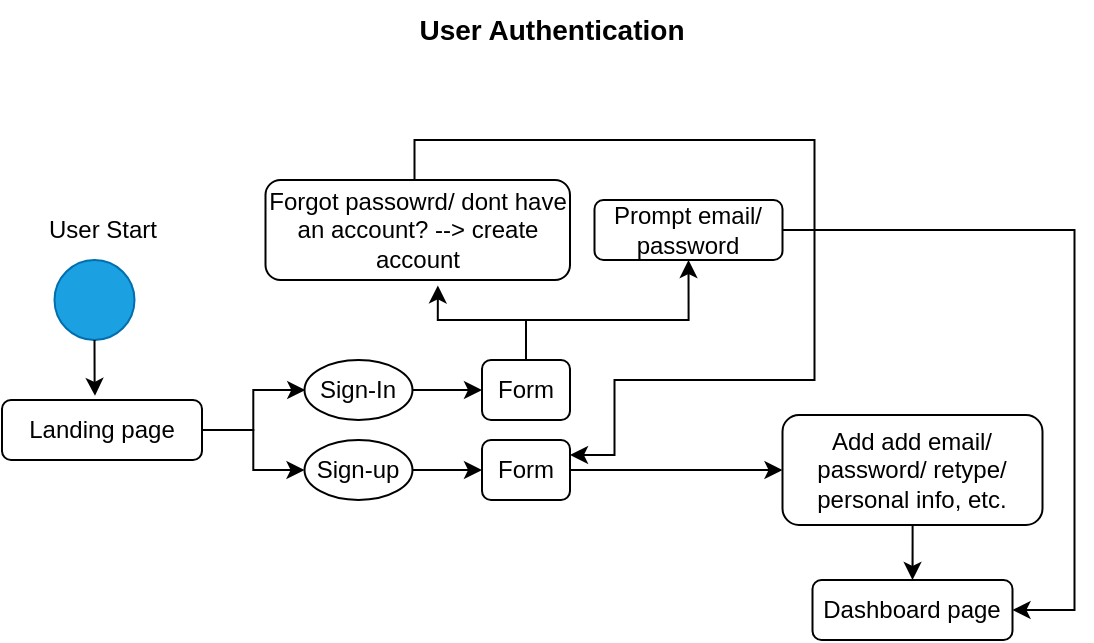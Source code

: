 <mxfile version="26.0.10" pages="4">
  <diagram id="DBYNxb3JSRHo5_lxv5Yp" name="User Authentication">
    <mxGraphModel grid="1" page="1" gridSize="10" guides="1" tooltips="1" connect="1" arrows="1" fold="1" pageScale="1" pageWidth="850" pageHeight="1100" math="0" shadow="0">
      <root>
        <mxCell id="0" />
        <mxCell id="1" parent="0" />
        <mxCell id="duYXOOo8xtqqBxTqv4lX-18" value="" style="ellipse;whiteSpace=wrap;html=1;fillColor=#1ba1e2;fontColor=#ffffff;strokeColor=#006EAF;" vertex="1" parent="1">
          <mxGeometry x="226.25" y="230" width="40" height="40" as="geometry" />
        </mxCell>
        <mxCell id="duYXOOo8xtqqBxTqv4lX-19" value="User Start" style="text;html=1;align=center;verticalAlign=middle;resizable=0;points=[];autosize=1;strokeColor=none;fillColor=none;" vertex="1" parent="1">
          <mxGeometry x="210" y="200" width="80" height="30" as="geometry" />
        </mxCell>
        <mxCell id="duYXOOo8xtqqBxTqv4lX-26" style="edgeStyle=orthogonalEdgeStyle;rounded=0;orthogonalLoop=1;jettySize=auto;html=1;entryX=0;entryY=0.5;entryDx=0;entryDy=0;" edge="1" parent="1" source="duYXOOo8xtqqBxTqv4lX-20" target="duYXOOo8xtqqBxTqv4lX-24">
          <mxGeometry relative="1" as="geometry" />
        </mxCell>
        <mxCell id="duYXOOo8xtqqBxTqv4lX-20" value="Landing page" style="rounded=1;whiteSpace=wrap;html=1;" vertex="1" parent="1">
          <mxGeometry x="200" y="300" width="100" height="30" as="geometry" />
        </mxCell>
        <mxCell id="duYXOOo8xtqqBxTqv4lX-21" style="edgeStyle=orthogonalEdgeStyle;rounded=0;orthogonalLoop=1;jettySize=auto;html=1;entryX=0.465;entryY=-0.069;entryDx=0;entryDy=0;entryPerimeter=0;" edge="1" parent="1" source="duYXOOo8xtqqBxTqv4lX-18" target="duYXOOo8xtqqBxTqv4lX-20">
          <mxGeometry relative="1" as="geometry" />
        </mxCell>
        <mxCell id="duYXOOo8xtqqBxTqv4lX-28" style="edgeStyle=orthogonalEdgeStyle;rounded=0;orthogonalLoop=1;jettySize=auto;html=1;entryX=0;entryY=0.5;entryDx=0;entryDy=0;" edge="1" parent="1" source="duYXOOo8xtqqBxTqv4lX-23" target="duYXOOo8xtqqBxTqv4lX-27">
          <mxGeometry relative="1" as="geometry" />
        </mxCell>
        <mxCell id="duYXOOo8xtqqBxTqv4lX-23" value="Sign-In" style="ellipse;whiteSpace=wrap;html=1;" vertex="1" parent="1">
          <mxGeometry x="351.25" y="280" width="54" height="30" as="geometry" />
        </mxCell>
        <mxCell id="duYXOOo8xtqqBxTqv4lX-35" style="edgeStyle=orthogonalEdgeStyle;rounded=0;orthogonalLoop=1;jettySize=auto;html=1;entryX=0;entryY=0.5;entryDx=0;entryDy=0;" edge="1" parent="1" source="duYXOOo8xtqqBxTqv4lX-24" target="duYXOOo8xtqqBxTqv4lX-34">
          <mxGeometry relative="1" as="geometry" />
        </mxCell>
        <mxCell id="duYXOOo8xtqqBxTqv4lX-24" value="Sign-up" style="ellipse;whiteSpace=wrap;html=1;" vertex="1" parent="1">
          <mxGeometry x="351.25" y="320" width="54" height="30" as="geometry" />
        </mxCell>
        <mxCell id="duYXOOo8xtqqBxTqv4lX-25" style="edgeStyle=orthogonalEdgeStyle;rounded=0;orthogonalLoop=1;jettySize=auto;html=1;entryX=0.007;entryY=0.5;entryDx=0;entryDy=0;entryPerimeter=0;" edge="1" parent="1" source="duYXOOo8xtqqBxTqv4lX-20" target="duYXOOo8xtqqBxTqv4lX-23">
          <mxGeometry relative="1" as="geometry" />
        </mxCell>
        <mxCell id="XWNTRZwGWIwZaCSQwnwD-6" style="edgeStyle=orthogonalEdgeStyle;rounded=0;orthogonalLoop=1;jettySize=auto;html=1;entryX=0.5;entryY=1;entryDx=0;entryDy=0;exitX=0.5;exitY=0;exitDx=0;exitDy=0;" edge="1" parent="1" source="duYXOOo8xtqqBxTqv4lX-27" target="XWNTRZwGWIwZaCSQwnwD-2">
          <mxGeometry relative="1" as="geometry">
            <Array as="points">
              <mxPoint x="462.25" y="260" />
              <mxPoint x="543.25" y="260" />
            </Array>
          </mxGeometry>
        </mxCell>
        <mxCell id="duYXOOo8xtqqBxTqv4lX-27" value="Form" style="rounded=1;whiteSpace=wrap;html=1;" vertex="1" parent="1">
          <mxGeometry x="440" y="280" width="44" height="30" as="geometry" />
        </mxCell>
        <mxCell id="XWNTRZwGWIwZaCSQwnwD-4" style="edgeStyle=orthogonalEdgeStyle;rounded=0;orthogonalLoop=1;jettySize=auto;html=1;entryX=0;entryY=0.5;entryDx=0;entryDy=0;" edge="1" parent="1" source="duYXOOo8xtqqBxTqv4lX-34" target="XWNTRZwGWIwZaCSQwnwD-1">
          <mxGeometry relative="1" as="geometry" />
        </mxCell>
        <mxCell id="duYXOOo8xtqqBxTqv4lX-34" value="Form" style="rounded=1;whiteSpace=wrap;html=1;" vertex="1" parent="1">
          <mxGeometry x="440" y="320" width="44" height="30" as="geometry" />
        </mxCell>
        <mxCell id="sAypOU3uli7hoj_GVIWo-4" style="edgeStyle=orthogonalEdgeStyle;rounded=0;orthogonalLoop=1;jettySize=auto;html=1;entryX=0.5;entryY=0;entryDx=0;entryDy=0;" edge="1" parent="1" source="XWNTRZwGWIwZaCSQwnwD-1" target="sAypOU3uli7hoj_GVIWo-3">
          <mxGeometry relative="1" as="geometry" />
        </mxCell>
        <mxCell id="XWNTRZwGWIwZaCSQwnwD-1" value="Add add email/ password/ retype/ personal info, etc." style="rounded=1;whiteSpace=wrap;html=1;" vertex="1" parent="1">
          <mxGeometry x="590.25" y="307.5" width="130" height="55" as="geometry" />
        </mxCell>
        <mxCell id="sAypOU3uli7hoj_GVIWo-7" style="edgeStyle=orthogonalEdgeStyle;rounded=0;orthogonalLoop=1;jettySize=auto;html=1;entryX=1;entryY=0.5;entryDx=0;entryDy=0;" edge="1" parent="1" source="XWNTRZwGWIwZaCSQwnwD-2" target="sAypOU3uli7hoj_GVIWo-3">
          <mxGeometry relative="1" as="geometry">
            <Array as="points">
              <mxPoint x="736.25" y="215" />
              <mxPoint x="736.25" y="405" />
            </Array>
          </mxGeometry>
        </mxCell>
        <mxCell id="XWNTRZwGWIwZaCSQwnwD-2" value="Prompt email/ password" style="rounded=1;whiteSpace=wrap;html=1;" vertex="1" parent="1">
          <mxGeometry x="496.25" y="200" width="94" height="30" as="geometry" />
        </mxCell>
        <mxCell id="sAypOU3uli7hoj_GVIWo-2" style="edgeStyle=orthogonalEdgeStyle;rounded=0;orthogonalLoop=1;jettySize=auto;html=1;entryX=1;entryY=0.25;entryDx=0;entryDy=0;exitX=0.5;exitY=0;exitDx=0;exitDy=0;" edge="1" parent="1" source="XWNTRZwGWIwZaCSQwnwD-3" target="duYXOOo8xtqqBxTqv4lX-34">
          <mxGeometry relative="1" as="geometry">
            <Array as="points">
              <mxPoint x="406.25" y="190" />
              <mxPoint x="406.25" y="170" />
              <mxPoint x="606.25" y="170" />
              <mxPoint x="606.25" y="290" />
              <mxPoint x="506.25" y="290" />
              <mxPoint x="506.25" y="328" />
            </Array>
          </mxGeometry>
        </mxCell>
        <mxCell id="XWNTRZwGWIwZaCSQwnwD-3" value="Forgot passowrd/ dont have an account? --&amp;gt; create account" style="rounded=1;whiteSpace=wrap;html=1;" vertex="1" parent="1">
          <mxGeometry x="331.75" y="190" width="152.25" height="50" as="geometry" />
        </mxCell>
        <mxCell id="XWNTRZwGWIwZaCSQwnwD-5" style="edgeStyle=orthogonalEdgeStyle;rounded=0;orthogonalLoop=1;jettySize=auto;html=1;entryX=0.566;entryY=1.054;entryDx=0;entryDy=0;entryPerimeter=0;" edge="1" parent="1" source="duYXOOo8xtqqBxTqv4lX-27" target="XWNTRZwGWIwZaCSQwnwD-3">
          <mxGeometry relative="1" as="geometry" />
        </mxCell>
        <mxCell id="sAypOU3uli7hoj_GVIWo-3" value="Dashboard page" style="rounded=1;whiteSpace=wrap;html=1;" vertex="1" parent="1">
          <mxGeometry x="605.25" y="390" width="100" height="30" as="geometry" />
        </mxCell>
        <mxCell id="TnYUUUwhNlrPh1BjTefV-1" value="&lt;span style=&quot;font-size: 14px;&quot;&gt;&lt;b&gt;User Authentication&lt;/b&gt;&lt;/span&gt;" style="text;html=1;align=center;verticalAlign=middle;whiteSpace=wrap;rounded=0;" vertex="1" parent="1">
          <mxGeometry x="340" y="100" width="270" height="30" as="geometry" />
        </mxCell>
      </root>
    </mxGraphModel>
  </diagram>
  <diagram name="Income" id="NXyfijo3L1Boy2GomobR">
    <mxGraphModel dx="1887" dy="877" grid="1" gridSize="10" guides="1" tooltips="1" connect="1" arrows="1" fold="1" page="1" pageScale="1" pageWidth="850" pageHeight="1100" math="0" shadow="0">
      <root>
        <mxCell id="0" />
        <mxCell id="1" parent="0" />
        <mxCell id="ED0fjd736jUiSrUg1rBQ-2" style="rounded=0;orthogonalLoop=1;jettySize=auto;html=1;exitX=0.5;exitY=1;exitDx=0;exitDy=0;endArrow=none;endFill=0;" parent="1" source="ED0fjd736jUiSrUg1rBQ-1" edge="1">
          <mxGeometry relative="1" as="geometry">
            <mxPoint x="145" y="200" as="targetPoint" />
          </mxGeometry>
        </mxCell>
        <mxCell id="ED0fjd736jUiSrUg1rBQ-1" value="" style="ellipse;whiteSpace=wrap;html=1;fillColor=#1ba1e2;fontColor=#ffffff;strokeColor=#006EAF;" parent="1" vertex="1">
          <mxGeometry x="120" y="60" width="50" height="40" as="geometry" />
        </mxCell>
        <mxCell id="ED0fjd736jUiSrUg1rBQ-3" value="It is assumed that the user is logged in and on the dashboard" style="text;html=1;strokeColor=none;fillColor=none;align=center;verticalAlign=middle;whiteSpace=wrap;rounded=0;" parent="1" vertex="1">
          <mxGeometry x="20" y="20" width="250" height="40" as="geometry" />
        </mxCell>
        <mxCell id="ED0fjd736jUiSrUg1rBQ-5" style="edgeStyle=orthogonalEdgeStyle;rounded=0;orthogonalLoop=1;jettySize=auto;html=1;exitX=0.5;exitY=1;exitDx=0;exitDy=0;endArrow=none;endFill=0;" edge="1" parent="1" source="ED0fjd736jUiSrUg1rBQ-4">
          <mxGeometry relative="1" as="geometry">
            <mxPoint x="145" y="310" as="targetPoint" />
          </mxGeometry>
        </mxCell>
        <mxCell id="ED0fjd736jUiSrUg1rBQ-4" value="User selects income category from navigation bar" style="rounded=1;whiteSpace=wrap;html=1;" vertex="1" parent="1">
          <mxGeometry x="85" y="190" width="120" height="60" as="geometry" />
        </mxCell>
        <mxCell id="xu3kG3i3IJEAR_XYQ0Yb-2" value="&lt;font style=&quot;font-size: 14px;&quot;&gt;&lt;b&gt;Income adding, managing, and viewing&lt;/b&gt;&lt;/font&gt;" style="text;html=1;align=center;verticalAlign=middle;whiteSpace=wrap;rounded=0;" vertex="1" parent="1">
          <mxGeometry x="290" y="10" width="270" height="30" as="geometry" />
        </mxCell>
        <mxCell id="ED0fjd736jUiSrUg1rBQ-17" style="edgeStyle=orthogonalEdgeStyle;rounded=0;orthogonalLoop=1;jettySize=auto;html=1;exitX=0.5;exitY=1;exitDx=0;exitDy=0;" edge="1" parent="1" source="ED0fjd736jUiSrUg1rBQ-10" target="ED0fjd736jUiSrUg1rBQ-16">
          <mxGeometry relative="1" as="geometry" />
        </mxCell>
        <mxCell id="ED0fjd736jUiSrUg1rBQ-10" value="View and Manage Income" style="rounded=1;whiteSpace=wrap;html=1;" vertex="1" parent="1">
          <mxGeometry x="170" y="390" width="80" height="50" as="geometry" />
        </mxCell>
        <mxCell id="ED0fjd736jUiSrUg1rBQ-11" value="Add Income Source" style="rounded=1;whiteSpace=wrap;html=1;" vertex="1" parent="1">
          <mxGeometry x="20" y="400" width="110" height="50" as="geometry" />
        </mxCell>
        <mxCell id="ED0fjd736jUiSrUg1rBQ-15" value="User is prompted to input amount, description and other necessary attributes for the income source" style="rounded=1;whiteSpace=wrap;html=1;" vertex="1" parent="1">
          <mxGeometry x="13.75" y="470" width="116.25" height="120" as="geometry" />
        </mxCell>
        <mxCell id="xu3kG3i3IJEAR_XYQ0Yb-12" style="edgeStyle=orthogonalEdgeStyle;rounded=0;orthogonalLoop=1;jettySize=auto;html=1;entryX=0.52;entryY=-0.007;entryDx=0;entryDy=0;entryPerimeter=0;" edge="1" parent="1" source="ED0fjd736jUiSrUg1rBQ-11" target="ED0fjd736jUiSrUg1rBQ-15">
          <mxGeometry relative="1" as="geometry" />
        </mxCell>
        <mxCell id="ED0fjd736jUiSrUg1rBQ-19" style="edgeStyle=orthogonalEdgeStyle;rounded=0;orthogonalLoop=1;jettySize=auto;html=1;exitX=1;exitY=0.5;exitDx=0;exitDy=0;" edge="1" parent="1" source="ED0fjd736jUiSrUg1rBQ-16" target="ED0fjd736jUiSrUg1rBQ-20">
          <mxGeometry relative="1" as="geometry">
            <mxPoint x="480" y="540" as="targetPoint" />
          </mxGeometry>
        </mxCell>
        <mxCell id="ED0fjd736jUiSrUg1rBQ-16" value="User is prompted to filter the income source by description and/or date range&amp;nbsp;" style="rounded=1;whiteSpace=wrap;html=1;" vertex="1" parent="1">
          <mxGeometry x="190" y="480" width="95" height="120" as="geometry" />
        </mxCell>
        <mxCell id="xu3kG3i3IJEAR_XYQ0Yb-6" value="" style="endArrow=classic;html=1;rounded=0;entryX=0.509;entryY=-0.048;entryDx=0;entryDy=0;entryPerimeter=0;exitX=0;exitY=0.5;exitDx=0;exitDy=0;" edge="1" parent="1" source="ao0WsNiyVyMfbBB7Z0Xo-4" target="ED0fjd736jUiSrUg1rBQ-11">
          <mxGeometry width="50" height="50" relative="1" as="geometry">
            <mxPoint x="90" y="310" as="sourcePoint" />
            <mxPoint x="210" y="340" as="targetPoint" />
          </mxGeometry>
        </mxCell>
        <mxCell id="xu3kG3i3IJEAR_XYQ0Yb-7" value="" style="endArrow=classic;html=1;rounded=0;entryX=0.5;entryY=0;entryDx=0;entryDy=0;exitX=1;exitY=0.5;exitDx=0;exitDy=0;" edge="1" parent="1" source="ao0WsNiyVyMfbBB7Z0Xo-4" target="ED0fjd736jUiSrUg1rBQ-10">
          <mxGeometry width="50" height="50" relative="1" as="geometry">
            <mxPoint x="210" y="310" as="sourcePoint" />
            <mxPoint x="210" y="340" as="targetPoint" />
          </mxGeometry>
        </mxCell>
        <mxCell id="ED0fjd736jUiSrUg1rBQ-25" style="edgeStyle=orthogonalEdgeStyle;rounded=0;orthogonalLoop=1;jettySize=auto;html=1;exitX=0.5;exitY=0;exitDx=0;exitDy=0;" edge="1" parent="1" source="ED0fjd736jUiSrUg1rBQ-20">
          <mxGeometry relative="1" as="geometry">
            <mxPoint x="480" y="410" as="targetPoint" />
          </mxGeometry>
        </mxCell>
        <mxCell id="ED0fjd736jUiSrUg1rBQ-20" value="User selects the income source they want to view/edit/remove" style="rounded=1;whiteSpace=wrap;html=1;" vertex="1" parent="1">
          <mxGeometry x="420" y="470" width="120" height="60" as="geometry" />
        </mxCell>
        <mxCell id="Xj4t4Ns8c-ywh5htOd37-4" style="rounded=0;orthogonalLoop=1;jettySize=auto;html=1;exitX=0.5;exitY=0;exitDx=0;exitDy=0;entryX=0;entryY=1;entryDx=0;entryDy=0;" edge="1" parent="1">
          <mxGeometry relative="1" as="geometry">
            <mxPoint x="365" y="295.74" as="sourcePoint" />
            <mxPoint x="437.476" y="90.004" as="targetPoint" />
          </mxGeometry>
        </mxCell>
        <mxCell id="ED0fjd736jUiSrUg1rBQ-27" value="User Exits" style="rounded=1;whiteSpace=wrap;html=1;" vertex="1" parent="1">
          <mxGeometry x="320" y="290" width="90" height="50" as="geometry" />
        </mxCell>
        <mxCell id="ED0fjd736jUiSrUg1rBQ-28" value="Once this is completed the user is now viewing the income souce" style="text;strokeColor=none;fillColor=none;align=left;verticalAlign=middle;spacingLeft=4;spacingRight=4;overflow=hidden;points=[[0,0.5],[1,0.5]];portConstraint=eastwest;rotatable=0;whiteSpace=wrap;html=1;" vertex="1" parent="1">
          <mxGeometry x="490" y="410" width="210" height="60" as="geometry" />
        </mxCell>
        <mxCell id="Xj4t4Ns8c-ywh5htOd37-3" style="edgeStyle=orthogonalEdgeStyle;rounded=0;orthogonalLoop=1;jettySize=auto;html=1;exitX=0.5;exitY=0;exitDx=0;exitDy=0;" edge="1" parent="1" source="ED0fjd736jUiSrUg1rBQ-29">
          <mxGeometry relative="1" as="geometry">
            <mxPoint x="480" y="230" as="targetPoint" />
          </mxGeometry>
        </mxCell>
        <mxCell id="ED0fjd736jUiSrUg1rBQ-29" value="Edit Income" style="rounded=1;whiteSpace=wrap;html=1;" vertex="1" parent="1">
          <mxGeometry x="430" y="292.5" width="100" height="45" as="geometry" />
        </mxCell>
        <mxCell id="Xj4t4Ns8c-ywh5htOd37-5" style="rounded=0;orthogonalLoop=1;jettySize=auto;html=1;exitX=0.5;exitY=0;exitDx=0;exitDy=0;" edge="1" parent="1" source="ED0fjd736jUiSrUg1rBQ-31" target="oJZsBpONgyCazDyMYBMr-1">
          <mxGeometry relative="1" as="geometry">
            <mxPoint x="600" y="230" as="targetPoint" />
          </mxGeometry>
        </mxCell>
        <mxCell id="ED0fjd736jUiSrUg1rBQ-31" value="Remove Income" style="rounded=1;whiteSpace=wrap;html=1;" vertex="1" parent="1">
          <mxGeometry x="550" y="292.5" width="100" height="45" as="geometry" />
        </mxCell>
        <mxCell id="ED0fjd736jUiSrUg1rBQ-36" value="" style="ellipse;whiteSpace=wrap;html=1;aspect=fixed;" vertex="1" parent="1">
          <mxGeometry x="427.5" y="42.5" width="55" height="55" as="geometry" />
        </mxCell>
        <mxCell id="ED0fjd736jUiSrUg1rBQ-33" value="" style="ellipse;whiteSpace=wrap;html=1;fillColor=#1ba1e2;fontColor=#ffffff;strokeColor=#006EAF;" vertex="1" parent="1">
          <mxGeometry x="430" y="50" width="50" height="40" as="geometry" />
        </mxCell>
        <mxCell id="ao0WsNiyVyMfbBB7Z0Xo-4" value="" style="rhombus;whiteSpace=wrap;html=1;" vertex="1" parent="1">
          <mxGeometry x="127.5" y="310" width="35" height="20" as="geometry" />
        </mxCell>
        <mxCell id="xu3kG3i3IJEAR_XYQ0Yb-16" style="edgeStyle=orthogonalEdgeStyle;rounded=0;orthogonalLoop=1;jettySize=auto;html=1;entryX=0.5;entryY=1;entryDx=0;entryDy=0;" edge="1" parent="1" source="xu3kG3i3IJEAR_XYQ0Yb-15" target="ED0fjd736jUiSrUg1rBQ-27">
          <mxGeometry relative="1" as="geometry" />
        </mxCell>
        <mxCell id="xu3kG3i3IJEAR_XYQ0Yb-17" style="edgeStyle=orthogonalEdgeStyle;rounded=0;orthogonalLoop=1;jettySize=auto;html=1;entryX=0.5;entryY=1;entryDx=0;entryDy=0;" edge="1" parent="1" source="xu3kG3i3IJEAR_XYQ0Yb-15" target="ED0fjd736jUiSrUg1rBQ-29">
          <mxGeometry relative="1" as="geometry" />
        </mxCell>
        <mxCell id="xu3kG3i3IJEAR_XYQ0Yb-18" style="edgeStyle=orthogonalEdgeStyle;rounded=0;orthogonalLoop=1;jettySize=auto;html=1;" edge="1" parent="1" source="xu3kG3i3IJEAR_XYQ0Yb-15" target="ED0fjd736jUiSrUg1rBQ-31">
          <mxGeometry relative="1" as="geometry">
            <mxPoint x="600" y="340" as="targetPoint" />
          </mxGeometry>
        </mxCell>
        <mxCell id="ED0fjd736jUiSrUg1rBQ-35" value="User Selects Add" style="text;strokeColor=none;fillColor=none;align=left;verticalAlign=middle;spacingLeft=4;spacingRight=4;overflow=hidden;points=[[0,0.5],[1,0.5]];portConstraint=eastwest;rotatable=0;whiteSpace=wrap;html=1;" vertex="1" parent="1">
          <mxGeometry x="13.75" y="337.5" width="80" height="30" as="geometry" />
        </mxCell>
        <mxCell id="xu3kG3i3IJEAR_XYQ0Yb-15" value="" style="rhombus;whiteSpace=wrap;html=1;" vertex="1" parent="1">
          <mxGeometry x="462.5" y="380" width="35" height="30" as="geometry" />
        </mxCell>
        <mxCell id="ED0fjd736jUiSrUg1rBQ-34" value="User Selects Manage" style="text;strokeColor=none;fillColor=none;align=left;verticalAlign=middle;spacingLeft=4;spacingRight=4;overflow=hidden;points=[[0,0.5],[1,0.5]];portConstraint=eastwest;rotatable=0;whiteSpace=wrap;html=1;" vertex="1" parent="1">
          <mxGeometry x="197.5" y="330" width="80" height="42.5" as="geometry" />
        </mxCell>
        <mxCell id="ED0fjd736jUiSrUg1rBQ-37" value="Selects Edit" style="text;strokeColor=none;fillColor=none;align=left;verticalAlign=middle;spacingLeft=4;spacingRight=4;overflow=hidden;points=[[0,0.5],[1,0.5]];portConstraint=eastwest;rotatable=0;whiteSpace=wrap;html=1;" vertex="1" parent="1">
          <mxGeometry x="490" y="350" width="80" height="30" as="geometry" />
        </mxCell>
        <mxCell id="Xj4t4Ns8c-ywh5htOd37-1" value="Selects Remove" style="text;html=1;strokeColor=none;fillColor=none;align=center;verticalAlign=middle;whiteSpace=wrap;rounded=0;" vertex="1" parent="1">
          <mxGeometry x="600" y="350" width="80" height="30" as="geometry" />
        </mxCell>
        <mxCell id="Xj4t4Ns8c-ywh5htOd37-2" value="Selects Exit" style="text;html=1;strokeColor=none;fillColor=none;align=center;verticalAlign=middle;whiteSpace=wrap;rounded=0;" vertex="1" parent="1">
          <mxGeometry x="300" y="362.5" width="57.5" height="27.5" as="geometry" />
        </mxCell>
        <mxCell id="Xj4t4Ns8c-ywh5htOd37-8" style="edgeStyle=orthogonalEdgeStyle;rounded=0;orthogonalLoop=1;jettySize=auto;html=1;exitX=0.5;exitY=0;exitDx=0;exitDy=0;entryX=0.5;entryY=1;entryDx=0;entryDy=0;" edge="1" parent="1" source="Xj4t4Ns8c-ywh5htOd37-6" target="Xj4t4Ns8c-ywh5htOd37-7">
          <mxGeometry relative="1" as="geometry" />
        </mxCell>
        <mxCell id="Xj4t4Ns8c-ywh5htOd37-6" value="Edit Menu Opens" style="rounded=1;whiteSpace=wrap;html=1;" vertex="1" parent="1">
          <mxGeometry x="437.5" y="200" width="90" height="40" as="geometry" />
        </mxCell>
        <mxCell id="Xj4t4Ns8c-ywh5htOd37-9" style="rounded=0;orthogonalLoop=1;jettySize=auto;html=1;exitX=0.5;exitY=0;exitDx=0;exitDy=0;entryX=0.72;entryY=1.05;entryDx=0;entryDy=0;entryPerimeter=0;" edge="1" parent="1" source="Xj4t4Ns8c-ywh5htOd37-7" target="ED0fjd736jUiSrUg1rBQ-33">
          <mxGeometry relative="1" as="geometry" />
        </mxCell>
        <mxCell id="Xj4t4Ns8c-ywh5htOd37-7" value="Changes Confirmed" style="rounded=1;whiteSpace=wrap;html=1;" vertex="1" parent="1">
          <mxGeometry x="437.5" y="130" width="85" height="37.5" as="geometry" />
        </mxCell>
        <mxCell id="Xj4t4Ns8c-ywh5htOd37-10" style="rounded=0;orthogonalLoop=1;jettySize=auto;html=1;exitX=0.25;exitY=0;exitDx=0;exitDy=0;entryX=1;entryY=0.5;entryDx=0;entryDy=0;" edge="1" parent="1" source="oJZsBpONgyCazDyMYBMr-1" target="ED0fjd736jUiSrUg1rBQ-33">
          <mxGeometry relative="1" as="geometry" />
        </mxCell>
        <mxCell id="oJZsBpONgyCazDyMYBMr-1" value="Income source deleted" style="rounded=1;whiteSpace=wrap;html=1;" vertex="1" parent="1">
          <mxGeometry x="590" y="130" width="90" height="50" as="geometry" />
        </mxCell>
      </root>
    </mxGraphModel>
  </diagram>
  <diagram id="U2v3xAyWPzztpuP19lTT" name="Expenses">
    <mxGraphModel grid="1" page="1" gridSize="10" guides="1" tooltips="1" connect="1" arrows="1" fold="1" pageScale="1" pageWidth="850" pageHeight="1100" math="0" shadow="0">
      <root>
        <mxCell id="0" />
        <mxCell id="1" parent="0" />
        <mxCell id="BUlF2NnVFyvlSJGqNc1D-1" style="rounded=0;orthogonalLoop=1;jettySize=auto;html=1;exitX=0.5;exitY=1;exitDx=0;exitDy=0;endArrow=none;endFill=0;" edge="1" parent="1" source="BUlF2NnVFyvlSJGqNc1D-2">
          <mxGeometry relative="1" as="geometry">
            <mxPoint x="145" y="200" as="targetPoint" />
          </mxGeometry>
        </mxCell>
        <mxCell id="BUlF2NnVFyvlSJGqNc1D-2" value="" style="ellipse;whiteSpace=wrap;html=1;fillColor=#1ba1e2;fontColor=#ffffff;strokeColor=#006EAF;" vertex="1" parent="1">
          <mxGeometry x="120" y="60" width="50" height="40" as="geometry" />
        </mxCell>
        <mxCell id="BUlF2NnVFyvlSJGqNc1D-3" value="It is assumed that the user is logged in and on the dashboard" style="text;html=1;strokeColor=none;fillColor=none;align=center;verticalAlign=middle;whiteSpace=wrap;rounded=0;" vertex="1" parent="1">
          <mxGeometry x="20" y="20" width="250" height="40" as="geometry" />
        </mxCell>
        <mxCell id="BUlF2NnVFyvlSJGqNc1D-4" style="edgeStyle=orthogonalEdgeStyle;rounded=0;orthogonalLoop=1;jettySize=auto;html=1;exitX=0.5;exitY=1;exitDx=0;exitDy=0;endArrow=none;endFill=0;" edge="1" parent="1" source="BUlF2NnVFyvlSJGqNc1D-5">
          <mxGeometry relative="1" as="geometry">
            <mxPoint x="145" y="310" as="targetPoint" />
          </mxGeometry>
        </mxCell>
        <mxCell id="BUlF2NnVFyvlSJGqNc1D-5" value="User selects Expense category from navigation bar" style="rounded=1;whiteSpace=wrap;html=1;" vertex="1" parent="1">
          <mxGeometry x="85" y="190" width="120" height="60" as="geometry" />
        </mxCell>
        <mxCell id="BUlF2NnVFyvlSJGqNc1D-6" value="&lt;font style=&quot;font-size: 14px;&quot;&gt;&lt;b&gt;Expenses adding, managing, and viewing&lt;/b&gt;&lt;/font&gt;" style="text;html=1;align=center;verticalAlign=middle;whiteSpace=wrap;rounded=0;" vertex="1" parent="1">
          <mxGeometry x="290" y="10" width="270" height="30" as="geometry" />
        </mxCell>
        <mxCell id="BUlF2NnVFyvlSJGqNc1D-7" style="edgeStyle=orthogonalEdgeStyle;rounded=0;orthogonalLoop=1;jettySize=auto;html=1;exitX=0.5;exitY=1;exitDx=0;exitDy=0;" edge="1" parent="1" source="BUlF2NnVFyvlSJGqNc1D-8" target="BUlF2NnVFyvlSJGqNc1D-13">
          <mxGeometry relative="1" as="geometry" />
        </mxCell>
        <mxCell id="BUlF2NnVFyvlSJGqNc1D-8" value="View and Manage Expense" style="rounded=1;whiteSpace=wrap;html=1;" vertex="1" parent="1">
          <mxGeometry x="170" y="390" width="80" height="50" as="geometry" />
        </mxCell>
        <mxCell id="BUlF2NnVFyvlSJGqNc1D-9" value="Add Expense Source" style="rounded=1;whiteSpace=wrap;html=1;" vertex="1" parent="1">
          <mxGeometry x="20" y="400" width="110" height="50" as="geometry" />
        </mxCell>
        <mxCell id="BUlF2NnVFyvlSJGqNc1D-10" value="User is prompted to input amount, description and other necessary attributes for the expense source" style="rounded=1;whiteSpace=wrap;html=1;" vertex="1" parent="1">
          <mxGeometry x="13.75" y="470" width="116.25" height="120" as="geometry" />
        </mxCell>
        <mxCell id="BUlF2NnVFyvlSJGqNc1D-11" style="edgeStyle=orthogonalEdgeStyle;rounded=0;orthogonalLoop=1;jettySize=auto;html=1;entryX=0.52;entryY=-0.007;entryDx=0;entryDy=0;entryPerimeter=0;" edge="1" parent="1" source="BUlF2NnVFyvlSJGqNc1D-9" target="BUlF2NnVFyvlSJGqNc1D-10">
          <mxGeometry relative="1" as="geometry" />
        </mxCell>
        <mxCell id="BUlF2NnVFyvlSJGqNc1D-12" style="edgeStyle=orthogonalEdgeStyle;rounded=0;orthogonalLoop=1;jettySize=auto;html=1;exitX=1;exitY=0.5;exitDx=0;exitDy=0;" edge="1" parent="1" source="BUlF2NnVFyvlSJGqNc1D-13" target="BUlF2NnVFyvlSJGqNc1D-17">
          <mxGeometry relative="1" as="geometry">
            <mxPoint x="480" y="540" as="targetPoint" />
          </mxGeometry>
        </mxCell>
        <mxCell id="BUlF2NnVFyvlSJGqNc1D-13" value="User is prompted to filter the expense source by description and/or date range&amp;nbsp;" style="rounded=1;whiteSpace=wrap;html=1;" vertex="1" parent="1">
          <mxGeometry x="190" y="480" width="95" height="120" as="geometry" />
        </mxCell>
        <mxCell id="BUlF2NnVFyvlSJGqNc1D-14" value="" style="endArrow=classic;html=1;rounded=0;entryX=0.509;entryY=-0.048;entryDx=0;entryDy=0;entryPerimeter=0;exitX=0;exitY=0.5;exitDx=0;exitDy=0;" edge="1" parent="1" source="BUlF2NnVFyvlSJGqNc1D-27" target="BUlF2NnVFyvlSJGqNc1D-9">
          <mxGeometry width="50" height="50" relative="1" as="geometry">
            <mxPoint x="90" y="310" as="sourcePoint" />
            <mxPoint x="210" y="340" as="targetPoint" />
          </mxGeometry>
        </mxCell>
        <mxCell id="BUlF2NnVFyvlSJGqNc1D-15" value="" style="endArrow=classic;html=1;rounded=0;entryX=0.5;entryY=0;entryDx=0;entryDy=0;exitX=1;exitY=0.5;exitDx=0;exitDy=0;" edge="1" parent="1" source="BUlF2NnVFyvlSJGqNc1D-27" target="BUlF2NnVFyvlSJGqNc1D-8">
          <mxGeometry width="50" height="50" relative="1" as="geometry">
            <mxPoint x="210" y="310" as="sourcePoint" />
            <mxPoint x="210" y="340" as="targetPoint" />
          </mxGeometry>
        </mxCell>
        <mxCell id="BUlF2NnVFyvlSJGqNc1D-16" style="edgeStyle=orthogonalEdgeStyle;rounded=0;orthogonalLoop=1;jettySize=auto;html=1;exitX=0.5;exitY=0;exitDx=0;exitDy=0;" edge="1" parent="1" source="BUlF2NnVFyvlSJGqNc1D-17">
          <mxGeometry relative="1" as="geometry">
            <mxPoint x="480" y="410" as="targetPoint" />
          </mxGeometry>
        </mxCell>
        <mxCell id="BUlF2NnVFyvlSJGqNc1D-17" value="User selects the expense source they want to view/edit/remove" style="rounded=1;whiteSpace=wrap;html=1;" vertex="1" parent="1">
          <mxGeometry x="420" y="470" width="120" height="60" as="geometry" />
        </mxCell>
        <mxCell id="BUlF2NnVFyvlSJGqNc1D-18" style="rounded=0;orthogonalLoop=1;jettySize=auto;html=1;exitX=0.5;exitY=0;exitDx=0;exitDy=0;entryX=0;entryY=1;entryDx=0;entryDy=0;" edge="1" parent="1">
          <mxGeometry relative="1" as="geometry">
            <mxPoint x="365" y="295.74" as="sourcePoint" />
            <mxPoint x="437.476" y="90.004" as="targetPoint" />
          </mxGeometry>
        </mxCell>
        <mxCell id="BUlF2NnVFyvlSJGqNc1D-19" value="User Exits" style="rounded=1;whiteSpace=wrap;html=1;" vertex="1" parent="1">
          <mxGeometry x="320" y="290" width="90" height="50" as="geometry" />
        </mxCell>
        <mxCell id="BUlF2NnVFyvlSJGqNc1D-20" value="Once this is completed the user is now viewing the expense source" style="text;strokeColor=none;fillColor=none;align=left;verticalAlign=middle;spacingLeft=4;spacingRight=4;overflow=hidden;points=[[0,0.5],[1,0.5]];portConstraint=eastwest;rotatable=0;whiteSpace=wrap;html=1;" vertex="1" parent="1">
          <mxGeometry x="490" y="410" width="210" height="60" as="geometry" />
        </mxCell>
        <mxCell id="BUlF2NnVFyvlSJGqNc1D-21" style="edgeStyle=orthogonalEdgeStyle;rounded=0;orthogonalLoop=1;jettySize=auto;html=1;exitX=0.5;exitY=0;exitDx=0;exitDy=0;" edge="1" parent="1" source="BUlF2NnVFyvlSJGqNc1D-22">
          <mxGeometry relative="1" as="geometry">
            <mxPoint x="480" y="230" as="targetPoint" />
          </mxGeometry>
        </mxCell>
        <mxCell id="BUlF2NnVFyvlSJGqNc1D-22" value="Edit Expense" style="rounded=1;whiteSpace=wrap;html=1;" vertex="1" parent="1">
          <mxGeometry x="430" y="292.5" width="100" height="45" as="geometry" />
        </mxCell>
        <mxCell id="BUlF2NnVFyvlSJGqNc1D-23" style="rounded=0;orthogonalLoop=1;jettySize=auto;html=1;exitX=0.5;exitY=0;exitDx=0;exitDy=0;" edge="1" parent="1" source="BUlF2NnVFyvlSJGqNc1D-24" target="BUlF2NnVFyvlSJGqNc1D-42">
          <mxGeometry relative="1" as="geometry">
            <mxPoint x="600" y="230" as="targetPoint" />
          </mxGeometry>
        </mxCell>
        <mxCell id="BUlF2NnVFyvlSJGqNc1D-24" value="Remove Expense" style="rounded=1;whiteSpace=wrap;html=1;" vertex="1" parent="1">
          <mxGeometry x="550" y="292.5" width="100" height="45" as="geometry" />
        </mxCell>
        <mxCell id="BUlF2NnVFyvlSJGqNc1D-25" value="" style="ellipse;whiteSpace=wrap;html=1;aspect=fixed;" vertex="1" parent="1">
          <mxGeometry x="427.5" y="42.5" width="55" height="55" as="geometry" />
        </mxCell>
        <mxCell id="BUlF2NnVFyvlSJGqNc1D-26" value="" style="ellipse;whiteSpace=wrap;html=1;fillColor=#1ba1e2;fontColor=#ffffff;strokeColor=#006EAF;" vertex="1" parent="1">
          <mxGeometry x="430" y="50" width="50" height="40" as="geometry" />
        </mxCell>
        <mxCell id="BUlF2NnVFyvlSJGqNc1D-27" value="" style="rhombus;whiteSpace=wrap;html=1;" vertex="1" parent="1">
          <mxGeometry x="127.5" y="310" width="35" height="20" as="geometry" />
        </mxCell>
        <mxCell id="BUlF2NnVFyvlSJGqNc1D-28" style="edgeStyle=orthogonalEdgeStyle;rounded=0;orthogonalLoop=1;jettySize=auto;html=1;entryX=0.5;entryY=1;entryDx=0;entryDy=0;" edge="1" parent="1" source="BUlF2NnVFyvlSJGqNc1D-32" target="BUlF2NnVFyvlSJGqNc1D-19">
          <mxGeometry relative="1" as="geometry" />
        </mxCell>
        <mxCell id="BUlF2NnVFyvlSJGqNc1D-29" style="edgeStyle=orthogonalEdgeStyle;rounded=0;orthogonalLoop=1;jettySize=auto;html=1;entryX=0.5;entryY=1;entryDx=0;entryDy=0;" edge="1" parent="1" source="BUlF2NnVFyvlSJGqNc1D-32" target="BUlF2NnVFyvlSJGqNc1D-22">
          <mxGeometry relative="1" as="geometry" />
        </mxCell>
        <mxCell id="BUlF2NnVFyvlSJGqNc1D-30" style="edgeStyle=orthogonalEdgeStyle;rounded=0;orthogonalLoop=1;jettySize=auto;html=1;" edge="1" parent="1" source="BUlF2NnVFyvlSJGqNc1D-32" target="BUlF2NnVFyvlSJGqNc1D-24">
          <mxGeometry relative="1" as="geometry">
            <mxPoint x="600" y="340" as="targetPoint" />
          </mxGeometry>
        </mxCell>
        <mxCell id="BUlF2NnVFyvlSJGqNc1D-31" value="User Selects Add" style="text;strokeColor=none;fillColor=none;align=left;verticalAlign=middle;spacingLeft=4;spacingRight=4;overflow=hidden;points=[[0,0.5],[1,0.5]];portConstraint=eastwest;rotatable=0;whiteSpace=wrap;html=1;" vertex="1" parent="1">
          <mxGeometry x="13.75" y="337.5" width="80" height="30" as="geometry" />
        </mxCell>
        <mxCell id="BUlF2NnVFyvlSJGqNc1D-32" value="" style="rhombus;whiteSpace=wrap;html=1;" vertex="1" parent="1">
          <mxGeometry x="462.5" y="380" width="35" height="30" as="geometry" />
        </mxCell>
        <mxCell id="BUlF2NnVFyvlSJGqNc1D-33" value="User Selects Manage" style="text;strokeColor=none;fillColor=none;align=left;verticalAlign=middle;spacingLeft=4;spacingRight=4;overflow=hidden;points=[[0,0.5],[1,0.5]];portConstraint=eastwest;rotatable=0;whiteSpace=wrap;html=1;" vertex="1" parent="1">
          <mxGeometry x="197.5" y="330" width="80" height="42.5" as="geometry" />
        </mxCell>
        <mxCell id="BUlF2NnVFyvlSJGqNc1D-34" value="Selects Edit" style="text;strokeColor=none;fillColor=none;align=left;verticalAlign=middle;spacingLeft=4;spacingRight=4;overflow=hidden;points=[[0,0.5],[1,0.5]];portConstraint=eastwest;rotatable=0;whiteSpace=wrap;html=1;" vertex="1" parent="1">
          <mxGeometry x="490" y="350" width="80" height="30" as="geometry" />
        </mxCell>
        <mxCell id="BUlF2NnVFyvlSJGqNc1D-35" value="Selects Remove" style="text;html=1;strokeColor=none;fillColor=none;align=center;verticalAlign=middle;whiteSpace=wrap;rounded=0;" vertex="1" parent="1">
          <mxGeometry x="600" y="350" width="80" height="30" as="geometry" />
        </mxCell>
        <mxCell id="BUlF2NnVFyvlSJGqNc1D-36" value="Selects Exit" style="text;html=1;strokeColor=none;fillColor=none;align=center;verticalAlign=middle;whiteSpace=wrap;rounded=0;" vertex="1" parent="1">
          <mxGeometry x="300" y="362.5" width="57.5" height="27.5" as="geometry" />
        </mxCell>
        <mxCell id="BUlF2NnVFyvlSJGqNc1D-37" style="edgeStyle=orthogonalEdgeStyle;rounded=0;orthogonalLoop=1;jettySize=auto;html=1;exitX=0.5;exitY=0;exitDx=0;exitDy=0;entryX=0.5;entryY=1;entryDx=0;entryDy=0;" edge="1" parent="1" source="BUlF2NnVFyvlSJGqNc1D-38" target="BUlF2NnVFyvlSJGqNc1D-40">
          <mxGeometry relative="1" as="geometry" />
        </mxCell>
        <mxCell id="BUlF2NnVFyvlSJGqNc1D-38" value="Edit Menu Opens" style="rounded=1;whiteSpace=wrap;html=1;" vertex="1" parent="1">
          <mxGeometry x="437.5" y="200" width="90" height="40" as="geometry" />
        </mxCell>
        <mxCell id="BUlF2NnVFyvlSJGqNc1D-39" style="rounded=0;orthogonalLoop=1;jettySize=auto;html=1;exitX=0.5;exitY=0;exitDx=0;exitDy=0;entryX=0.72;entryY=1.05;entryDx=0;entryDy=0;entryPerimeter=0;" edge="1" parent="1" source="BUlF2NnVFyvlSJGqNc1D-40" target="BUlF2NnVFyvlSJGqNc1D-26">
          <mxGeometry relative="1" as="geometry" />
        </mxCell>
        <mxCell id="BUlF2NnVFyvlSJGqNc1D-40" value="Changes Confirmed" style="rounded=1;whiteSpace=wrap;html=1;" vertex="1" parent="1">
          <mxGeometry x="437.5" y="130" width="85" height="37.5" as="geometry" />
        </mxCell>
        <mxCell id="BUlF2NnVFyvlSJGqNc1D-41" style="rounded=0;orthogonalLoop=1;jettySize=auto;html=1;exitX=0.25;exitY=0;exitDx=0;exitDy=0;entryX=1;entryY=0.5;entryDx=0;entryDy=0;" edge="1" parent="1" source="BUlF2NnVFyvlSJGqNc1D-42" target="BUlF2NnVFyvlSJGqNc1D-26">
          <mxGeometry relative="1" as="geometry" />
        </mxCell>
        <mxCell id="BUlF2NnVFyvlSJGqNc1D-42" value="Expense&lt;span style=&quot;background-color: transparent; color: light-dark(rgb(0, 0, 0), rgb(255, 255, 255));&quot;&gt;&amp;nbsp;source deleted&lt;/span&gt;" style="rounded=1;whiteSpace=wrap;html=1;" vertex="1" parent="1">
          <mxGeometry x="590" y="130" width="90" height="50" as="geometry" />
        </mxCell>
      </root>
    </mxGraphModel>
  </diagram>
  <diagram id="3OGGPXxWmSmjjkl29hBd" name="Rough Process Diagrams">
    <mxGraphModel grid="1" page="1" gridSize="10" guides="1" tooltips="1" connect="1" arrows="1" fold="1" pageScale="1" pageWidth="850" pageHeight="1100" math="0" shadow="0">
      <root>
        <mxCell id="0" />
        <mxCell id="1" parent="0" />
        <mxCell id="K0H9aB_9Kj8i3Ax1ZyKw-1" value="Options" style="text;html=1;align=center;verticalAlign=middle;resizable=0;points=[];autosize=1;strokeColor=none;fillColor=none;" vertex="1" parent="1">
          <mxGeometry x="200" y="160" width="60" height="30" as="geometry" />
        </mxCell>
        <mxCell id="K0H9aB_9Kj8i3Ax1ZyKw-2" value="Options" style="text;html=1;align=center;verticalAlign=middle;resizable=0;points=[];autosize=1;strokeColor=none;fillColor=none;" vertex="1" parent="1">
          <mxGeometry x="640" y="290" width="60" height="30" as="geometry" />
        </mxCell>
        <mxCell id="CLk8GI1KrgcqELkTqXGd-1" value="Expenses" style="ellipse;whiteSpace=wrap;html=1;" vertex="1" parent="1">
          <mxGeometry x="660.25" y="345" width="69.75" height="30" as="geometry" />
        </mxCell>
        <mxCell id="9kuOMTfxt9Iu0S0GJ2xO-5" style="edgeStyle=orthogonalEdgeStyle;rounded=0;orthogonalLoop=1;jettySize=auto;html=1;entryX=0.5;entryY=0;entryDx=0;entryDy=0;" edge="1" parent="1" source="CLk8GI1KrgcqELkTqXGd-2" target="J75yrZBXkFzWCFMRQMb1-5">
          <mxGeometry relative="1" as="geometry" />
        </mxCell>
        <mxCell id="CLk8GI1KrgcqELkTqXGd-2" value="Income" style="ellipse;whiteSpace=wrap;html=1;" vertex="1" parent="1">
          <mxGeometry x="560" y="345" width="69.75" height="30" as="geometry" />
        </mxCell>
        <mxCell id="eysZ0HGl5kztT6KN08XB-1" value="" style="ellipse;whiteSpace=wrap;html=1;fillColor=#1ba1e2;fontColor=#ffffff;strokeColor=#006EAF;" vertex="1" parent="1">
          <mxGeometry x="116.25" y="100" width="40" height="40" as="geometry" />
        </mxCell>
        <mxCell id="eysZ0HGl5kztT6KN08XB-2" value="User Start" style="text;html=1;align=center;verticalAlign=middle;resizable=0;points=[];autosize=1;strokeColor=none;fillColor=none;" vertex="1" parent="1">
          <mxGeometry x="100" y="70" width="80" height="30" as="geometry" />
        </mxCell>
        <mxCell id="eysZ0HGl5kztT6KN08XB-3" style="edgeStyle=orthogonalEdgeStyle;rounded=0;orthogonalLoop=1;jettySize=auto;html=1;entryX=0;entryY=0.5;entryDx=0;entryDy=0;" edge="1" parent="1" source="eysZ0HGl5kztT6KN08XB-4" target="eysZ0HGl5kztT6KN08XB-9">
          <mxGeometry relative="1" as="geometry" />
        </mxCell>
        <mxCell id="eysZ0HGl5kztT6KN08XB-4" value="Landing page" style="rounded=1;whiteSpace=wrap;html=1;" vertex="1" parent="1">
          <mxGeometry x="90" y="170" width="100" height="30" as="geometry" />
        </mxCell>
        <mxCell id="eysZ0HGl5kztT6KN08XB-5" style="edgeStyle=orthogonalEdgeStyle;rounded=0;orthogonalLoop=1;jettySize=auto;html=1;entryX=0.465;entryY=-0.069;entryDx=0;entryDy=0;entryPerimeter=0;" edge="1" parent="1" source="eysZ0HGl5kztT6KN08XB-1" target="eysZ0HGl5kztT6KN08XB-4">
          <mxGeometry relative="1" as="geometry" />
        </mxCell>
        <mxCell id="eysZ0HGl5kztT6KN08XB-6" style="edgeStyle=orthogonalEdgeStyle;rounded=0;orthogonalLoop=1;jettySize=auto;html=1;entryX=0;entryY=0.5;entryDx=0;entryDy=0;" edge="1" parent="1" source="eysZ0HGl5kztT6KN08XB-7" target="eysZ0HGl5kztT6KN08XB-12">
          <mxGeometry relative="1" as="geometry" />
        </mxCell>
        <mxCell id="eysZ0HGl5kztT6KN08XB-7" value="Sign-In" style="ellipse;whiteSpace=wrap;html=1;" vertex="1" parent="1">
          <mxGeometry x="341.25" y="150" width="54" height="30" as="geometry" />
        </mxCell>
        <mxCell id="eysZ0HGl5kztT6KN08XB-8" style="edgeStyle=orthogonalEdgeStyle;rounded=0;orthogonalLoop=1;jettySize=auto;html=1;entryX=0;entryY=0.5;entryDx=0;entryDy=0;" edge="1" parent="1" source="eysZ0HGl5kztT6KN08XB-9" target="eysZ0HGl5kztT6KN08XB-14">
          <mxGeometry relative="1" as="geometry" />
        </mxCell>
        <mxCell id="eysZ0HGl5kztT6KN08XB-9" value="Sign-up" style="ellipse;whiteSpace=wrap;html=1;" vertex="1" parent="1">
          <mxGeometry x="341.25" y="190" width="54" height="30" as="geometry" />
        </mxCell>
        <mxCell id="eysZ0HGl5kztT6KN08XB-10" style="edgeStyle=orthogonalEdgeStyle;rounded=0;orthogonalLoop=1;jettySize=auto;html=1;entryX=0.007;entryY=0.5;entryDx=0;entryDy=0;entryPerimeter=0;" edge="1" parent="1" source="eysZ0HGl5kztT6KN08XB-4" target="eysZ0HGl5kztT6KN08XB-7">
          <mxGeometry relative="1" as="geometry" />
        </mxCell>
        <mxCell id="eysZ0HGl5kztT6KN08XB-11" style="edgeStyle=orthogonalEdgeStyle;rounded=0;orthogonalLoop=1;jettySize=auto;html=1;entryX=0.5;entryY=1;entryDx=0;entryDy=0;exitX=0.5;exitY=0;exitDx=0;exitDy=0;" edge="1" parent="1" source="eysZ0HGl5kztT6KN08XB-12" target="eysZ0HGl5kztT6KN08XB-18">
          <mxGeometry relative="1" as="geometry">
            <Array as="points">
              <mxPoint x="452.25" y="130" />
              <mxPoint x="533.25" y="130" />
            </Array>
          </mxGeometry>
        </mxCell>
        <mxCell id="eysZ0HGl5kztT6KN08XB-12" value="Form" style="rounded=1;whiteSpace=wrap;html=1;" vertex="1" parent="1">
          <mxGeometry x="430" y="150" width="44" height="30" as="geometry" />
        </mxCell>
        <mxCell id="eysZ0HGl5kztT6KN08XB-13" style="edgeStyle=orthogonalEdgeStyle;rounded=0;orthogonalLoop=1;jettySize=auto;html=1;entryX=0;entryY=0.5;entryDx=0;entryDy=0;" edge="1" parent="1" source="eysZ0HGl5kztT6KN08XB-14" target="eysZ0HGl5kztT6KN08XB-16">
          <mxGeometry relative="1" as="geometry" />
        </mxCell>
        <mxCell id="eysZ0HGl5kztT6KN08XB-14" value="Form" style="rounded=1;whiteSpace=wrap;html=1;" vertex="1" parent="1">
          <mxGeometry x="430" y="190" width="44" height="30" as="geometry" />
        </mxCell>
        <mxCell id="eysZ0HGl5kztT6KN08XB-15" style="edgeStyle=orthogonalEdgeStyle;rounded=0;orthogonalLoop=1;jettySize=auto;html=1;entryX=0.5;entryY=0;entryDx=0;entryDy=0;" edge="1" parent="1" source="eysZ0HGl5kztT6KN08XB-16" target="eysZ0HGl5kztT6KN08XB-22">
          <mxGeometry relative="1" as="geometry" />
        </mxCell>
        <mxCell id="eysZ0HGl5kztT6KN08XB-16" value="Add add email/ password/ retype/ personal info, etc." style="rounded=1;whiteSpace=wrap;html=1;" vertex="1" parent="1">
          <mxGeometry x="580.25" y="177.5" width="130" height="55" as="geometry" />
        </mxCell>
        <mxCell id="eysZ0HGl5kztT6KN08XB-17" style="edgeStyle=orthogonalEdgeStyle;rounded=0;orthogonalLoop=1;jettySize=auto;html=1;entryX=1;entryY=0.5;entryDx=0;entryDy=0;" edge="1" parent="1" source="eysZ0HGl5kztT6KN08XB-18" target="eysZ0HGl5kztT6KN08XB-22">
          <mxGeometry relative="1" as="geometry">
            <Array as="points">
              <mxPoint x="726.25" y="85" />
              <mxPoint x="726.25" y="275" />
            </Array>
          </mxGeometry>
        </mxCell>
        <mxCell id="eysZ0HGl5kztT6KN08XB-18" value="Prompt email/ password" style="rounded=1;whiteSpace=wrap;html=1;" vertex="1" parent="1">
          <mxGeometry x="486.25" y="70" width="94" height="30" as="geometry" />
        </mxCell>
        <mxCell id="eysZ0HGl5kztT6KN08XB-19" style="edgeStyle=orthogonalEdgeStyle;rounded=0;orthogonalLoop=1;jettySize=auto;html=1;entryX=1;entryY=0.25;entryDx=0;entryDy=0;exitX=0.5;exitY=0;exitDx=0;exitDy=0;" edge="1" parent="1" source="eysZ0HGl5kztT6KN08XB-20" target="eysZ0HGl5kztT6KN08XB-14">
          <mxGeometry relative="1" as="geometry">
            <Array as="points">
              <mxPoint x="396.25" y="60" />
              <mxPoint x="396.25" y="40" />
              <mxPoint x="596.25" y="40" />
              <mxPoint x="596.25" y="160" />
              <mxPoint x="496.25" y="160" />
              <mxPoint x="496.25" y="198" />
            </Array>
          </mxGeometry>
        </mxCell>
        <mxCell id="eysZ0HGl5kztT6KN08XB-20" value="Forgot passowrd/ dont have an account? --&amp;gt; create account" style="rounded=1;whiteSpace=wrap;html=1;" vertex="1" parent="1">
          <mxGeometry x="321.75" y="60" width="152.25" height="50" as="geometry" />
        </mxCell>
        <mxCell id="eysZ0HGl5kztT6KN08XB-21" style="edgeStyle=orthogonalEdgeStyle;rounded=0;orthogonalLoop=1;jettySize=auto;html=1;entryX=0.566;entryY=1.054;entryDx=0;entryDy=0;entryPerimeter=0;" edge="1" parent="1" source="eysZ0HGl5kztT6KN08XB-12" target="eysZ0HGl5kztT6KN08XB-20">
          <mxGeometry relative="1" as="geometry" />
        </mxCell>
        <mxCell id="eysZ0HGl5kztT6KN08XB-23" style="edgeStyle=orthogonalEdgeStyle;rounded=0;orthogonalLoop=1;jettySize=auto;html=1;entryX=0.5;entryY=0;entryDx=0;entryDy=0;" edge="1" parent="1" source="eysZ0HGl5kztT6KN08XB-22" target="CLk8GI1KrgcqELkTqXGd-2">
          <mxGeometry relative="1" as="geometry" />
        </mxCell>
        <mxCell id="9kuOMTfxt9Iu0S0GJ2xO-8" style="edgeStyle=orthogonalEdgeStyle;rounded=0;orthogonalLoop=1;jettySize=auto;html=1;entryX=1;entryY=0.5;entryDx=0;entryDy=0;" edge="1" parent="1" source="eysZ0HGl5kztT6KN08XB-22" target="9kuOMTfxt9Iu0S0GJ2xO-7">
          <mxGeometry relative="1" as="geometry" />
        </mxCell>
        <mxCell id="eysZ0HGl5kztT6KN08XB-22" value="Dashboard page" style="rounded=1;whiteSpace=wrap;html=1;" vertex="1" parent="1">
          <mxGeometry x="595.25" y="260" width="100" height="30" as="geometry" />
        </mxCell>
        <mxCell id="eysZ0HGl5kztT6KN08XB-24" style="edgeStyle=orthogonalEdgeStyle;rounded=0;orthogonalLoop=1;jettySize=auto;html=1;entryX=0.458;entryY=0.045;entryDx=0;entryDy=0;entryPerimeter=0;" edge="1" parent="1" source="eysZ0HGl5kztT6KN08XB-22" target="CLk8GI1KrgcqELkTqXGd-1">
          <mxGeometry relative="1" as="geometry" />
        </mxCell>
        <mxCell id="eysZ0HGl5kztT6KN08XB-25" value="Similar to the &lt;br&gt;income option" style="text;html=1;align=center;verticalAlign=middle;resizable=0;points=[];autosize=1;strokeColor=none;fillColor=none;" vertex="1" parent="1">
          <mxGeometry x="760" y="340" width="100" height="40" as="geometry" />
        </mxCell>
        <mxCell id="eysZ0HGl5kztT6KN08XB-26" style="edgeStyle=orthogonalEdgeStyle;rounded=0;orthogonalLoop=1;jettySize=auto;html=1;entryX=0;entryY=0.5;entryDx=0;entryDy=0;entryPerimeter=0;" edge="1" parent="1" source="CLk8GI1KrgcqELkTqXGd-1" target="eysZ0HGl5kztT6KN08XB-25">
          <mxGeometry relative="1" as="geometry" />
        </mxCell>
        <mxCell id="vlv6HzGZ7EN_tCv1F9UA-4" value="User is prompted to input amount, description and other necessary attributes for the income source" style="rounded=1;whiteSpace=wrap;html=1;" vertex="1" parent="1">
          <mxGeometry x="80" y="615" width="116.25" height="120" as="geometry" />
        </mxCell>
        <mxCell id="J75yrZBXkFzWCFMRQMb1-2" value="" style="rounded=0;whiteSpace=wrap;html=1;" vertex="1" parent="1">
          <mxGeometry x="80" y="405" width="330" height="190" as="geometry" />
        </mxCell>
        <mxCell id="J75yrZBXkFzWCFMRQMb1-4" value="Income metric 1" style="rounded=0;whiteSpace=wrap;html=1;" vertex="1" parent="1">
          <mxGeometry x="269.75" y="405" width="90.25" height="30" as="geometry" />
        </mxCell>
        <mxCell id="J75yrZBXkFzWCFMRQMb1-5" value="Income metric 2" style="rounded=0;whiteSpace=wrap;html=1;" vertex="1" parent="1">
          <mxGeometry x="179.75" y="405" width="90" height="30" as="geometry" />
        </mxCell>
        <mxCell id="J75yrZBXkFzWCFMRQMb1-6" value="App logo" style="rounded=0;whiteSpace=wrap;html=1;" vertex="1" parent="1">
          <mxGeometry x="109.75" y="405" width="70" height="30" as="geometry" />
        </mxCell>
        <mxCell id="J75yrZBXkFzWCFMRQMb1-7" value="Options icon" style="rounded=0;whiteSpace=wrap;html=1;" vertex="1" parent="1">
          <mxGeometry x="360" y="405" width="50" height="30" as="geometry" />
        </mxCell>
        <mxCell id="J75yrZBXkFzWCFMRQMb1-8" value="" style="rounded=0;whiteSpace=wrap;html=1;" vertex="1" parent="1">
          <mxGeometry x="90" y="445" width="310" height="100" as="geometry" />
        </mxCell>
        <mxCell id="J75yrZBXkFzWCFMRQMb1-9" value="Income Rows" style="rounded=0;whiteSpace=wrap;html=1;" vertex="1" parent="1">
          <mxGeometry x="90" y="445" width="310" height="20" as="geometry" />
        </mxCell>
        <mxCell id="J75yrZBXkFzWCFMRQMb1-10" value="Filter" style="rounded=0;whiteSpace=wrap;html=1;" vertex="1" parent="1">
          <mxGeometry x="90" y="465" width="50" height="10" as="geometry" />
        </mxCell>
        <mxCell id="J75yrZBXkFzWCFMRQMb1-14" value="Sort by" style="rounded=0;whiteSpace=wrap;html=1;" vertex="1" parent="1">
          <mxGeometry x="140" y="465" width="50" height="10" as="geometry" />
        </mxCell>
        <mxCell id="J75yrZBXkFzWCFMRQMb1-15" value="ID&lt;span style=&quot;white-space: pre;&quot;&gt;&#x9;&lt;/span&gt; &lt;span style=&quot;white-space: pre;&quot;&gt;&#x9;&lt;/span&gt;Date &lt;span style=&quot;white-space: pre;&quot;&gt;&#x9;&lt;/span&gt;&lt;span style=&quot;white-space: pre;&quot;&gt;&#x9;&lt;/span&gt;Title&lt;span style=&quot;white-space: pre;&quot;&gt;&#x9;&lt;/span&gt; &lt;span style=&quot;white-space: pre;&quot;&gt;&#x9;&lt;/span&gt;&lt;span style=&quot;white-space: pre;&quot;&gt;&#x9;&lt;/span&gt;Amount&amp;nbsp;" style="rounded=0;whiteSpace=wrap;html=1;" vertex="1" parent="1">
          <mxGeometry x="90" y="485" width="310" height="10" as="geometry" />
        </mxCell>
        <mxCell id="J75yrZBXkFzWCFMRQMb1-27" style="edgeStyle=orthogonalEdgeStyle;rounded=0;orthogonalLoop=1;jettySize=auto;html=1;" edge="1" parent="1" source="J75yrZBXkFzWCFMRQMb1-16">
          <mxGeometry relative="1" as="geometry">
            <mxPoint x="480" y="500" as="targetPoint" />
          </mxGeometry>
        </mxCell>
        <mxCell id="J75yrZBXkFzWCFMRQMb1-16" value="" style="rounded=0;whiteSpace=wrap;html=1;" vertex="1" parent="1">
          <mxGeometry x="90" y="495" width="310" height="10" as="geometry" />
        </mxCell>
        <mxCell id="J75yrZBXkFzWCFMRQMb1-17" value="" style="rounded=0;whiteSpace=wrap;html=1;" vertex="1" parent="1">
          <mxGeometry x="90" y="505" width="310" height="10" as="geometry" />
        </mxCell>
        <mxCell id="J75yrZBXkFzWCFMRQMb1-18" value="" style="rounded=0;whiteSpace=wrap;html=1;" vertex="1" parent="1">
          <mxGeometry x="90" y="515" width="310" height="10" as="geometry" />
        </mxCell>
        <mxCell id="J75yrZBXkFzWCFMRQMb1-19" value="" style="rounded=0;whiteSpace=wrap;html=1;" vertex="1" parent="1">
          <mxGeometry x="90" y="525" width="310" height="10" as="geometry" />
        </mxCell>
        <mxCell id="J75yrZBXkFzWCFMRQMb1-20" value="" style="rounded=0;whiteSpace=wrap;html=1;" vertex="1" parent="1">
          <mxGeometry x="90" y="535" width="310" height="10" as="geometry" />
        </mxCell>
        <mxCell id="J75yrZBXkFzWCFMRQMb1-21" value="Add row" style="rounded=0;whiteSpace=wrap;html=1;" vertex="1" parent="1">
          <mxGeometry x="90" y="545" width="60" height="10" as="geometry" />
        </mxCell>
        <mxCell id="J75yrZBXkFzWCFMRQMb1-23" value="" style="endArrow=none;html=1;rounded=0;entryX=0.163;entryY=0.128;entryDx=0;entryDy=0;entryPerimeter=0;exitX=0.841;exitY=0.097;exitDx=0;exitDy=0;exitPerimeter=0;" edge="1" parent="1" source="J75yrZBXkFzWCFMRQMb1-21" target="J75yrZBXkFzWCFMRQMb1-15">
          <mxGeometry width="50" height="50" relative="1" as="geometry">
            <mxPoint x="140" y="535" as="sourcePoint" />
            <mxPoint x="340" y="495" as="targetPoint" />
          </mxGeometry>
        </mxCell>
        <mxCell id="J75yrZBXkFzWCFMRQMb1-26" value="Totals" style="rounded=1;whiteSpace=wrap;html=1;" vertex="1" parent="1">
          <mxGeometry x="100" y="565" width="290" height="20" as="geometry" />
        </mxCell>
        <mxCell id="J75yrZBXkFzWCFMRQMb1-28" value="click" style="text;html=1;align=center;verticalAlign=middle;resizable=0;points=[];autosize=1;strokeColor=none;fillColor=none;" vertex="1" parent="1">
          <mxGeometry x="410" y="475" width="50" height="30" as="geometry" />
        </mxCell>
        <mxCell id="J75yrZBXkFzWCFMRQMb1-29" value="" style="rounded=0;whiteSpace=wrap;html=1;" vertex="1" parent="1">
          <mxGeometry x="490" y="475" width="80" height="190" as="geometry" />
        </mxCell>
        <mxCell id="J75yrZBXkFzWCFMRQMb1-30" value="Title" style="rounded=0;whiteSpace=wrap;html=1;" vertex="1" parent="1">
          <mxGeometry x="490" y="475" width="80" height="20" as="geometry" />
        </mxCell>
        <mxCell id="J75yrZBXkFzWCFMRQMb1-31" value="ID" style="rounded=0;whiteSpace=wrap;html=1;" vertex="1" parent="1">
          <mxGeometry x="490" y="495" width="80" height="20" as="geometry" />
        </mxCell>
        <mxCell id="J75yrZBXkFzWCFMRQMb1-32" value="Description" style="rounded=0;whiteSpace=wrap;html=1;" vertex="1" parent="1">
          <mxGeometry x="490" y="535" width="80" height="20" as="geometry" />
        </mxCell>
        <mxCell id="J75yrZBXkFzWCFMRQMb1-33" value="Date" style="rounded=0;whiteSpace=wrap;html=1;" vertex="1" parent="1">
          <mxGeometry x="490" y="515" width="80" height="20" as="geometry" />
        </mxCell>
        <mxCell id="J75yrZBXkFzWCFMRQMb1-34" value="Amount" style="rounded=0;whiteSpace=wrap;html=1;" vertex="1" parent="1">
          <mxGeometry x="490" y="555" width="80" height="20" as="geometry" />
        </mxCell>
        <mxCell id="J75yrZBXkFzWCFMRQMb1-35" value="Edit/ manage" style="rounded=0;whiteSpace=wrap;html=1;" vertex="1" parent="1">
          <mxGeometry x="500" y="595" width="60" height="30" as="geometry" />
        </mxCell>
        <mxCell id="J75yrZBXkFzWCFMRQMb1-36" value="Select" style="rounded=0;whiteSpace=wrap;html=1;" vertex="1" parent="1">
          <mxGeometry x="190" y="465" width="50" height="10" as="geometry" />
        </mxCell>
        <mxCell id="J75yrZBXkFzWCFMRQMb1-37" value="Delete" style="rounded=0;whiteSpace=wrap;html=1;" vertex="1" parent="1">
          <mxGeometry x="760" y="415" width="78.75" height="20" as="geometry" />
        </mxCell>
        <mxCell id="J75yrZBXkFzWCFMRQMb1-38" value="Exit" style="rounded=0;whiteSpace=wrap;html=1;" vertex="1" parent="1">
          <mxGeometry x="760" y="435" width="78.75" height="30" as="geometry" />
        </mxCell>
        <mxCell id="J75yrZBXkFzWCFMRQMb1-48" value="" style="endArrow=none;html=1;rounded=0;entryX=0.163;entryY=0.128;entryDx=0;entryDy=0;entryPerimeter=0;exitX=0.416;exitY=1.099;exitDx=0;exitDy=0;exitPerimeter=0;" edge="1" parent="1" source="J75yrZBXkFzWCFMRQMb1-20">
          <mxGeometry width="50" height="50" relative="1" as="geometry">
            <mxPoint x="217.62" y="545" as="sourcePoint" />
            <mxPoint x="218.62" y="485" as="targetPoint" />
          </mxGeometry>
        </mxCell>
        <mxCell id="J75yrZBXkFzWCFMRQMb1-49" value="" style="endArrow=none;html=1;rounded=0;entryX=0.163;entryY=0.128;entryDx=0;entryDy=0;entryPerimeter=0;exitX=0.416;exitY=1.099;exitDx=0;exitDy=0;exitPerimeter=0;" edge="1" parent="1">
          <mxGeometry width="50" height="50" relative="1" as="geometry">
            <mxPoint x="300.44" y="546" as="sourcePoint" />
            <mxPoint x="300.06" y="485" as="targetPoint" />
          </mxGeometry>
        </mxCell>
        <mxCell id="J75yrZBXkFzWCFMRQMb1-50" style="edgeStyle=orthogonalEdgeStyle;rounded=0;orthogonalLoop=1;jettySize=auto;html=1;exitX=0;exitY=0.5;exitDx=0;exitDy=0;entryX=0;entryY=0.5;entryDx=0;entryDy=0;" edge="1" parent="1" source="J75yrZBXkFzWCFMRQMb1-21" target="vlv6HzGZ7EN_tCv1F9UA-4">
          <mxGeometry relative="1" as="geometry">
            <Array as="points">
              <mxPoint x="20" y="550" />
              <mxPoint x="20" y="675" />
            </Array>
          </mxGeometry>
        </mxCell>
        <mxCell id="9kuOMTfxt9Iu0S0GJ2xO-4" style="edgeStyle=orthogonalEdgeStyle;rounded=0;orthogonalLoop=1;jettySize=auto;html=1;entryX=0.5;entryY=1;entryDx=0;entryDy=0;" edge="1" parent="1" source="J75yrZBXkFzWCFMRQMb1-51" target="9kuOMTfxt9Iu0S0GJ2xO-1">
          <mxGeometry relative="1" as="geometry" />
        </mxCell>
        <mxCell id="J75yrZBXkFzWCFMRQMb1-51" value="User is prompted to make changes to the income information&amp;nbsp;&amp;nbsp;" style="rounded=1;whiteSpace=wrap;html=1;" vertex="1" parent="1">
          <mxGeometry x="640" y="565" width="95" height="120" as="geometry" />
        </mxCell>
        <mxCell id="J75yrZBXkFzWCFMRQMb1-52" style="edgeStyle=orthogonalEdgeStyle;rounded=0;orthogonalLoop=1;jettySize=auto;html=1;entryX=-0.032;entryY=0.38;entryDx=0;entryDy=0;entryPerimeter=0;" edge="1" parent="1" source="J75yrZBXkFzWCFMRQMb1-35" target="J75yrZBXkFzWCFMRQMb1-51">
          <mxGeometry relative="1" as="geometry" />
        </mxCell>
        <mxCell id="J75yrZBXkFzWCFMRQMb1-64" value="" style="edgeStyle=orthogonalEdgeStyle;rounded=0;orthogonalLoop=1;jettySize=auto;html=1;" edge="1" parent="1" source="J75yrZBXkFzWCFMRQMb1-53" target="J75yrZBXkFzWCFMRQMb1-38">
          <mxGeometry relative="1" as="geometry">
            <Array as="points">
              <mxPoint x="750" y="453" />
              <mxPoint x="750" y="453" />
            </Array>
          </mxGeometry>
        </mxCell>
        <mxCell id="J75yrZBXkFzWCFMRQMb1-53" value="User is prompted to filter the income rows by headers or select with the option" style="rounded=1;whiteSpace=wrap;html=1;" vertex="1" parent="1">
          <mxGeometry x="610" y="400" width="97.5" height="105" as="geometry" />
        </mxCell>
        <mxCell id="J75yrZBXkFzWCFMRQMb1-57" value="manage/ edit" style="rounded=1;whiteSpace=wrap;html=1;" vertex="1" parent="1">
          <mxGeometry x="470.25" y="410" width="100" height="20" as="geometry" />
        </mxCell>
        <mxCell id="J75yrZBXkFzWCFMRQMb1-62" style="edgeStyle=orthogonalEdgeStyle;rounded=0;orthogonalLoop=1;jettySize=auto;html=1;entryX=-0.019;entryY=0.19;entryDx=0;entryDy=0;entryPerimeter=0;" edge="1" parent="1" source="J75yrZBXkFzWCFMRQMb1-57" target="J75yrZBXkFzWCFMRQMb1-53">
          <mxGeometry relative="1" as="geometry" />
        </mxCell>
        <mxCell id="J75yrZBXkFzWCFMRQMb1-63" style="edgeStyle=orthogonalEdgeStyle;rounded=0;orthogonalLoop=1;jettySize=auto;html=1;entryX=0;entryY=0.5;entryDx=0;entryDy=0;" edge="1" parent="1" source="J75yrZBXkFzWCFMRQMb1-7" target="J75yrZBXkFzWCFMRQMb1-57">
          <mxGeometry relative="1" as="geometry" />
        </mxCell>
        <mxCell id="jspn4wXfrkIhIk7FtJlB-1" value="back" style="rounded=0;whiteSpace=wrap;html=1;" vertex="1" parent="1">
          <mxGeometry x="79.5" y="405" width="30.25" height="30" as="geometry" />
        </mxCell>
        <mxCell id="9kuOMTfxt9Iu0S0GJ2xO-1" value="other options" style="rounded=0;whiteSpace=wrap;html=1;" vertex="1" parent="1">
          <mxGeometry x="760" y="465" width="78.75" height="30" as="geometry" />
        </mxCell>
        <mxCell id="9kuOMTfxt9Iu0S0GJ2xO-3" value="Exit" style="rounded=0;whiteSpace=wrap;html=1;" vertex="1" parent="1">
          <mxGeometry x="500" y="625" width="60" height="20" as="geometry" />
        </mxCell>
        <mxCell id="9kuOMTfxt9Iu0S0GJ2xO-6" value="All changes made are immediately updated in the database" style="text;html=1;align=center;verticalAlign=middle;resizable=0;points=[];autosize=1;strokeColor=none;fillColor=none;" vertex="1" parent="1">
          <mxGeometry x="188.25" y="330" width="360" height="30" as="geometry" />
        </mxCell>
        <mxCell id="9kuOMTfxt9Iu0S0GJ2xO-7" value="Include some Charts" style="rounded=0;whiteSpace=wrap;html=1;" vertex="1" parent="1">
          <mxGeometry x="450" y="245" width="120" height="60" as="geometry" />
        </mxCell>
      </root>
    </mxGraphModel>
  </diagram>
</mxfile>

